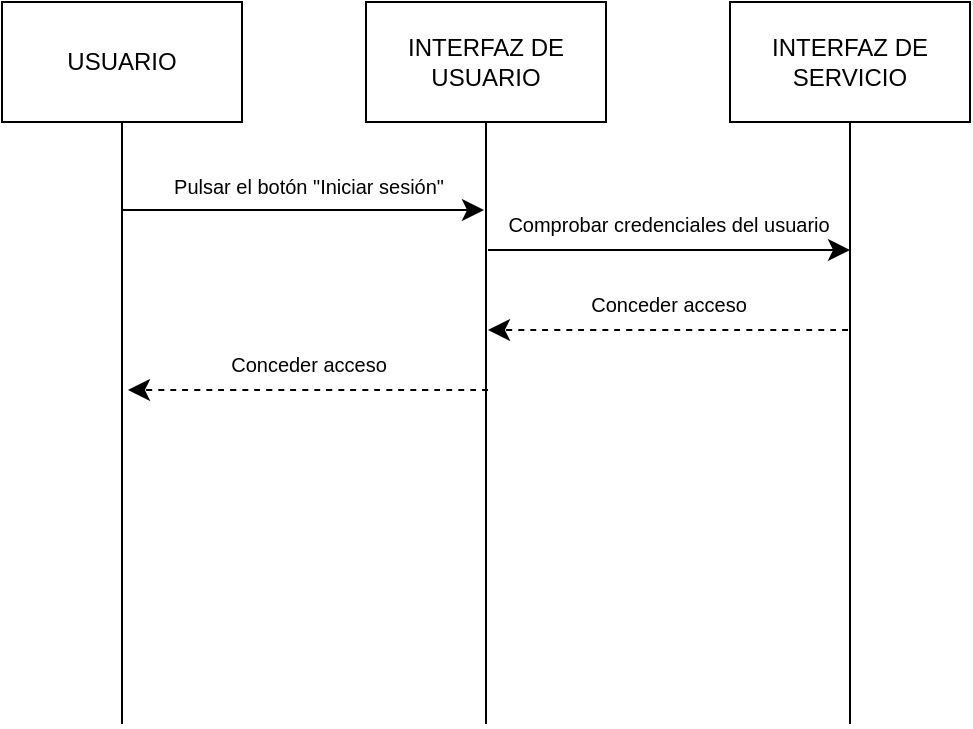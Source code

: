 <mxfile version="25.0.3">
  <diagram id="C5RBs43oDa-KdzZeNtuy" name="Page-1">
    <mxGraphModel dx="1434" dy="822" grid="1" gridSize="10" guides="1" tooltips="1" connect="1" arrows="1" fold="1" page="1" pageScale="1" pageWidth="2339" pageHeight="3300" math="0" shadow="0">
      <root>
        <mxCell id="WIyWlLk6GJQsqaUBKTNV-0" />
        <mxCell id="WIyWlLk6GJQsqaUBKTNV-1" parent="WIyWlLk6GJQsqaUBKTNV-0" />
        <mxCell id="D81ILoCINkFqpTYE0A_S-12" style="edgeStyle=none;curved=1;rounded=0;orthogonalLoop=1;jettySize=auto;html=1;exitX=0.5;exitY=1;exitDx=0;exitDy=0;entryX=0.5;entryY=0;entryDx=0;entryDy=0;fontSize=12;startSize=8;endSize=8;endArrow=none;endFill=0;" parent="WIyWlLk6GJQsqaUBKTNV-1" source="D81ILoCINkFqpTYE0A_S-13" edge="1">
          <mxGeometry relative="1" as="geometry">
            <mxPoint x="847" y="517" as="targetPoint" />
          </mxGeometry>
        </mxCell>
        <mxCell id="D81ILoCINkFqpTYE0A_S-13" value="USUARIO" style="rounded=0;whiteSpace=wrap;html=1;" parent="WIyWlLk6GJQsqaUBKTNV-1" vertex="1">
          <mxGeometry x="787" y="156" width="120" height="60" as="geometry" />
        </mxCell>
        <mxCell id="D81ILoCINkFqpTYE0A_S-14" style="edgeStyle=none;curved=1;rounded=0;orthogonalLoop=1;jettySize=auto;html=1;exitX=0.5;exitY=1;exitDx=0;exitDy=0;entryX=0.5;entryY=0;entryDx=0;entryDy=0;fontSize=12;startSize=8;endSize=8;endArrow=none;endFill=0;" parent="WIyWlLk6GJQsqaUBKTNV-1" source="D81ILoCINkFqpTYE0A_S-15" edge="1">
          <mxGeometry relative="1" as="geometry">
            <mxPoint x="1029" y="517" as="targetPoint" />
          </mxGeometry>
        </mxCell>
        <mxCell id="D81ILoCINkFqpTYE0A_S-15" value="INTERFAZ DE USUARIO" style="rounded=0;whiteSpace=wrap;html=1;" parent="WIyWlLk6GJQsqaUBKTNV-1" vertex="1">
          <mxGeometry x="969" y="156" width="120" height="60" as="geometry" />
        </mxCell>
        <mxCell id="D81ILoCINkFqpTYE0A_S-16" style="edgeStyle=none;curved=1;rounded=0;orthogonalLoop=1;jettySize=auto;html=1;exitX=0.5;exitY=1;exitDx=0;exitDy=0;entryX=0.5;entryY=0;entryDx=0;entryDy=0;fontSize=12;startSize=8;endSize=8;endArrow=none;endFill=0;" parent="WIyWlLk6GJQsqaUBKTNV-1" source="D81ILoCINkFqpTYE0A_S-17" edge="1">
          <mxGeometry relative="1" as="geometry">
            <mxPoint x="1211" y="517" as="targetPoint" />
          </mxGeometry>
        </mxCell>
        <mxCell id="D81ILoCINkFqpTYE0A_S-17" value="INTERFAZ DE SERVICIO" style="rounded=0;whiteSpace=wrap;html=1;" parent="WIyWlLk6GJQsqaUBKTNV-1" vertex="1">
          <mxGeometry x="1151" y="156" width="120" height="60" as="geometry" />
        </mxCell>
        <mxCell id="D81ILoCINkFqpTYE0A_S-18" value="" style="endArrow=classic;html=1;rounded=0;fontSize=12;startSize=8;endSize=8;curved=1;" parent="WIyWlLk6GJQsqaUBKTNV-1" edge="1">
          <mxGeometry width="50" height="50" relative="1" as="geometry">
            <mxPoint x="847" y="260" as="sourcePoint" />
            <mxPoint x="1028" y="260" as="targetPoint" />
          </mxGeometry>
        </mxCell>
        <mxCell id="D81ILoCINkFqpTYE0A_S-19" value="&lt;font style=&quot;font-size: 10px;&quot;&gt;Pulsar el botón &quot;Iniciar sesión&quot;&lt;/font&gt;" style="text;html=1;align=center;verticalAlign=middle;resizable=0;points=[];autosize=1;strokeColor=none;fillColor=none;fontSize=16;" parent="WIyWlLk6GJQsqaUBKTNV-1" vertex="1">
          <mxGeometry x="860" y="231" width="160" height="30" as="geometry" />
        </mxCell>
        <mxCell id="D81ILoCINkFqpTYE0A_S-20" value="" style="endArrow=classic;html=1;rounded=0;fontSize=12;startSize=8;endSize=8;curved=1;" parent="WIyWlLk6GJQsqaUBKTNV-1" edge="1">
          <mxGeometry width="50" height="50" relative="1" as="geometry">
            <mxPoint x="1030" y="280" as="sourcePoint" />
            <mxPoint x="1211" y="280" as="targetPoint" />
          </mxGeometry>
        </mxCell>
        <mxCell id="D81ILoCINkFqpTYE0A_S-21" value="&lt;font style=&quot;font-size: 10px;&quot;&gt;Comprobar credenciales del usuario&lt;/font&gt;" style="text;html=1;align=center;verticalAlign=middle;resizable=0;points=[];autosize=1;strokeColor=none;fillColor=none;fontSize=16;" parent="WIyWlLk6GJQsqaUBKTNV-1" vertex="1">
          <mxGeometry x="1030" y="250" width="180" height="30" as="geometry" />
        </mxCell>
        <mxCell id="D81ILoCINkFqpTYE0A_S-22" value="" style="endArrow=classic;html=1;rounded=0;fontSize=12;startSize=8;endSize=8;curved=1;dashed=1;" parent="WIyWlLk6GJQsqaUBKTNV-1" edge="1">
          <mxGeometry width="50" height="50" relative="1" as="geometry">
            <mxPoint x="1210" y="320" as="sourcePoint" />
            <mxPoint x="1030" y="320" as="targetPoint" />
          </mxGeometry>
        </mxCell>
        <mxCell id="D81ILoCINkFqpTYE0A_S-23" value="&lt;font style=&quot;font-size: 10px;&quot;&gt;Conceder acceso&lt;/font&gt;" style="text;html=1;align=center;verticalAlign=middle;resizable=0;points=[];autosize=1;strokeColor=none;fillColor=none;fontSize=16;" parent="WIyWlLk6GJQsqaUBKTNV-1" vertex="1">
          <mxGeometry x="1070" y="290" width="100" height="30" as="geometry" />
        </mxCell>
        <mxCell id="D81ILoCINkFqpTYE0A_S-24" value="" style="endArrow=classic;html=1;rounded=0;fontSize=12;startSize=8;endSize=8;curved=1;dashed=1;" parent="WIyWlLk6GJQsqaUBKTNV-1" edge="1">
          <mxGeometry width="50" height="50" relative="1" as="geometry">
            <mxPoint x="1030" y="350" as="sourcePoint" />
            <mxPoint x="850" y="350" as="targetPoint" />
          </mxGeometry>
        </mxCell>
        <mxCell id="D81ILoCINkFqpTYE0A_S-25" value="&lt;font style=&quot;font-size: 10px;&quot;&gt;Conceder acceso&lt;/font&gt;" style="text;html=1;align=center;verticalAlign=middle;resizable=0;points=[];autosize=1;strokeColor=none;fillColor=none;fontSize=16;" parent="WIyWlLk6GJQsqaUBKTNV-1" vertex="1">
          <mxGeometry x="890" y="320" width="100" height="30" as="geometry" />
        </mxCell>
      </root>
    </mxGraphModel>
  </diagram>
</mxfile>
